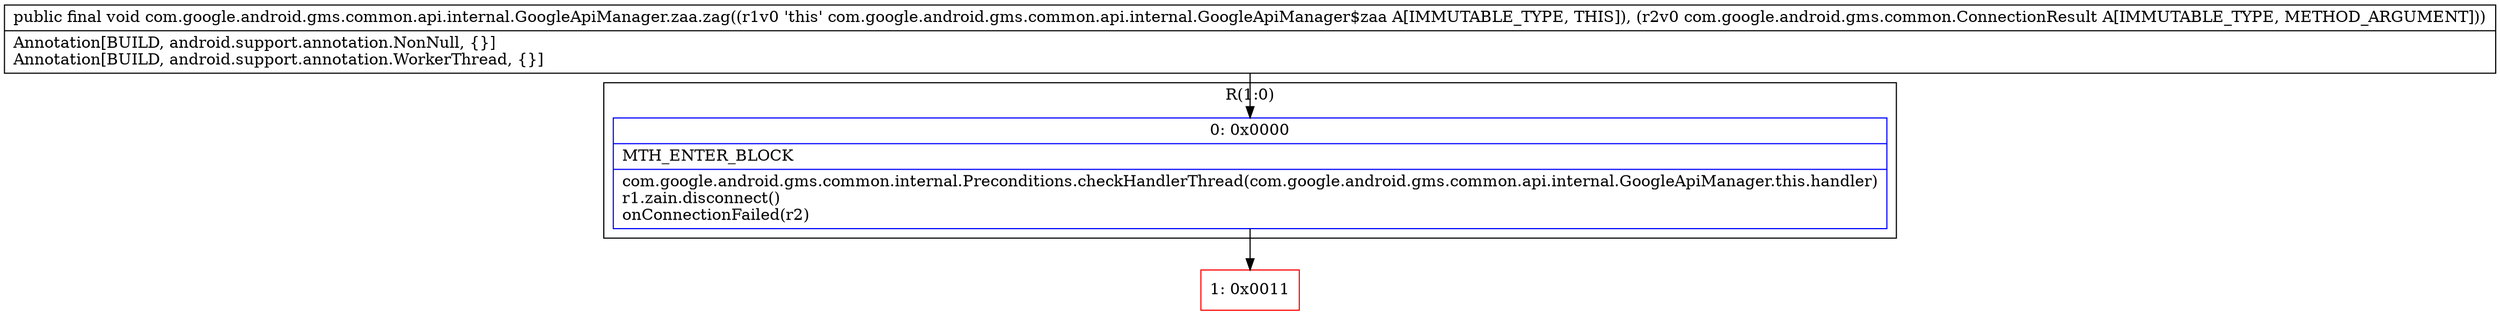 digraph "CFG forcom.google.android.gms.common.api.internal.GoogleApiManager.zaa.zag(Lcom\/google\/android\/gms\/common\/ConnectionResult;)V" {
subgraph cluster_Region_667635770 {
label = "R(1:0)";
node [shape=record,color=blue];
Node_0 [shape=record,label="{0\:\ 0x0000|MTH_ENTER_BLOCK\l|com.google.android.gms.common.internal.Preconditions.checkHandlerThread(com.google.android.gms.common.api.internal.GoogleApiManager.this.handler)\lr1.zain.disconnect()\lonConnectionFailed(r2)\l}"];
}
Node_1 [shape=record,color=red,label="{1\:\ 0x0011}"];
MethodNode[shape=record,label="{public final void com.google.android.gms.common.api.internal.GoogleApiManager.zaa.zag((r1v0 'this' com.google.android.gms.common.api.internal.GoogleApiManager$zaa A[IMMUTABLE_TYPE, THIS]), (r2v0 com.google.android.gms.common.ConnectionResult A[IMMUTABLE_TYPE, METHOD_ARGUMENT]))  | Annotation[BUILD, android.support.annotation.NonNull, \{\}]\lAnnotation[BUILD, android.support.annotation.WorkerThread, \{\}]\l}"];
MethodNode -> Node_0;
Node_0 -> Node_1;
}

